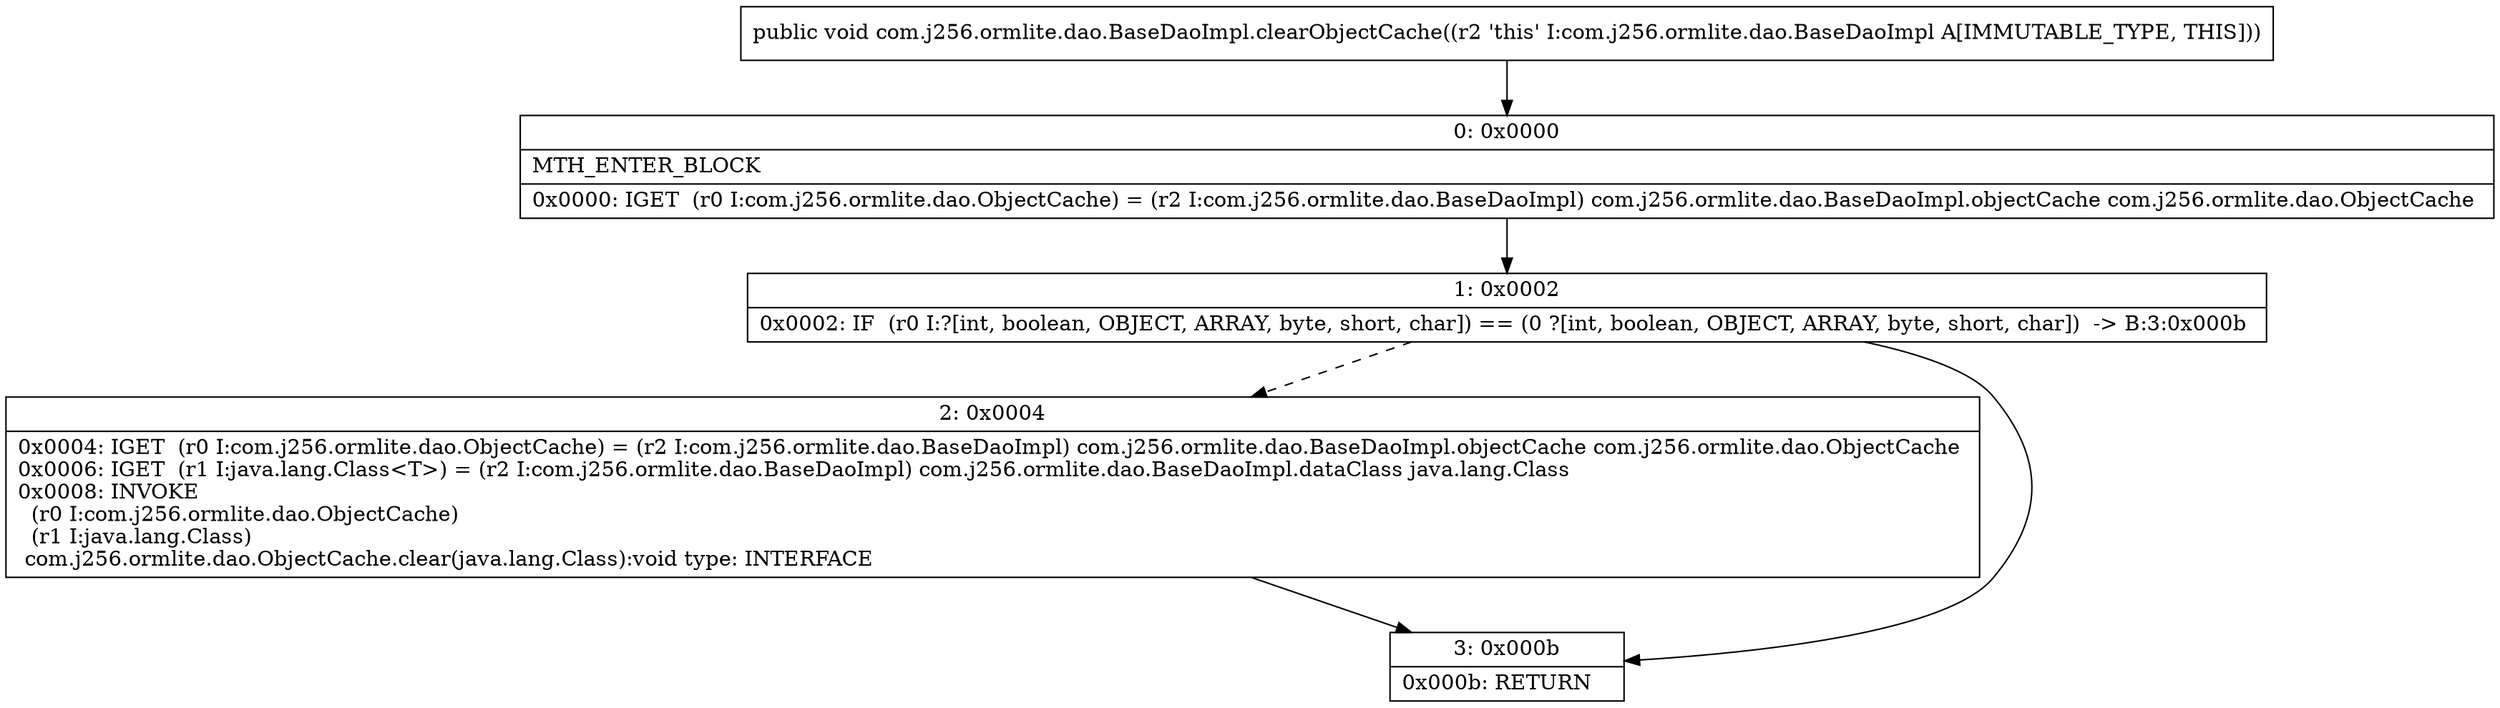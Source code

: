 digraph "CFG forcom.j256.ormlite.dao.BaseDaoImpl.clearObjectCache()V" {
Node_0 [shape=record,label="{0\:\ 0x0000|MTH_ENTER_BLOCK\l|0x0000: IGET  (r0 I:com.j256.ormlite.dao.ObjectCache) = (r2 I:com.j256.ormlite.dao.BaseDaoImpl) com.j256.ormlite.dao.BaseDaoImpl.objectCache com.j256.ormlite.dao.ObjectCache \l}"];
Node_1 [shape=record,label="{1\:\ 0x0002|0x0002: IF  (r0 I:?[int, boolean, OBJECT, ARRAY, byte, short, char]) == (0 ?[int, boolean, OBJECT, ARRAY, byte, short, char])  \-\> B:3:0x000b \l}"];
Node_2 [shape=record,label="{2\:\ 0x0004|0x0004: IGET  (r0 I:com.j256.ormlite.dao.ObjectCache) = (r2 I:com.j256.ormlite.dao.BaseDaoImpl) com.j256.ormlite.dao.BaseDaoImpl.objectCache com.j256.ormlite.dao.ObjectCache \l0x0006: IGET  (r1 I:java.lang.Class\<T\>) = (r2 I:com.j256.ormlite.dao.BaseDaoImpl) com.j256.ormlite.dao.BaseDaoImpl.dataClass java.lang.Class \l0x0008: INVOKE  \l  (r0 I:com.j256.ormlite.dao.ObjectCache)\l  (r1 I:java.lang.Class)\l com.j256.ormlite.dao.ObjectCache.clear(java.lang.Class):void type: INTERFACE \l}"];
Node_3 [shape=record,label="{3\:\ 0x000b|0x000b: RETURN   \l}"];
MethodNode[shape=record,label="{public void com.j256.ormlite.dao.BaseDaoImpl.clearObjectCache((r2 'this' I:com.j256.ormlite.dao.BaseDaoImpl A[IMMUTABLE_TYPE, THIS])) }"];
MethodNode -> Node_0;
Node_0 -> Node_1;
Node_1 -> Node_2[style=dashed];
Node_1 -> Node_3;
Node_2 -> Node_3;
}

